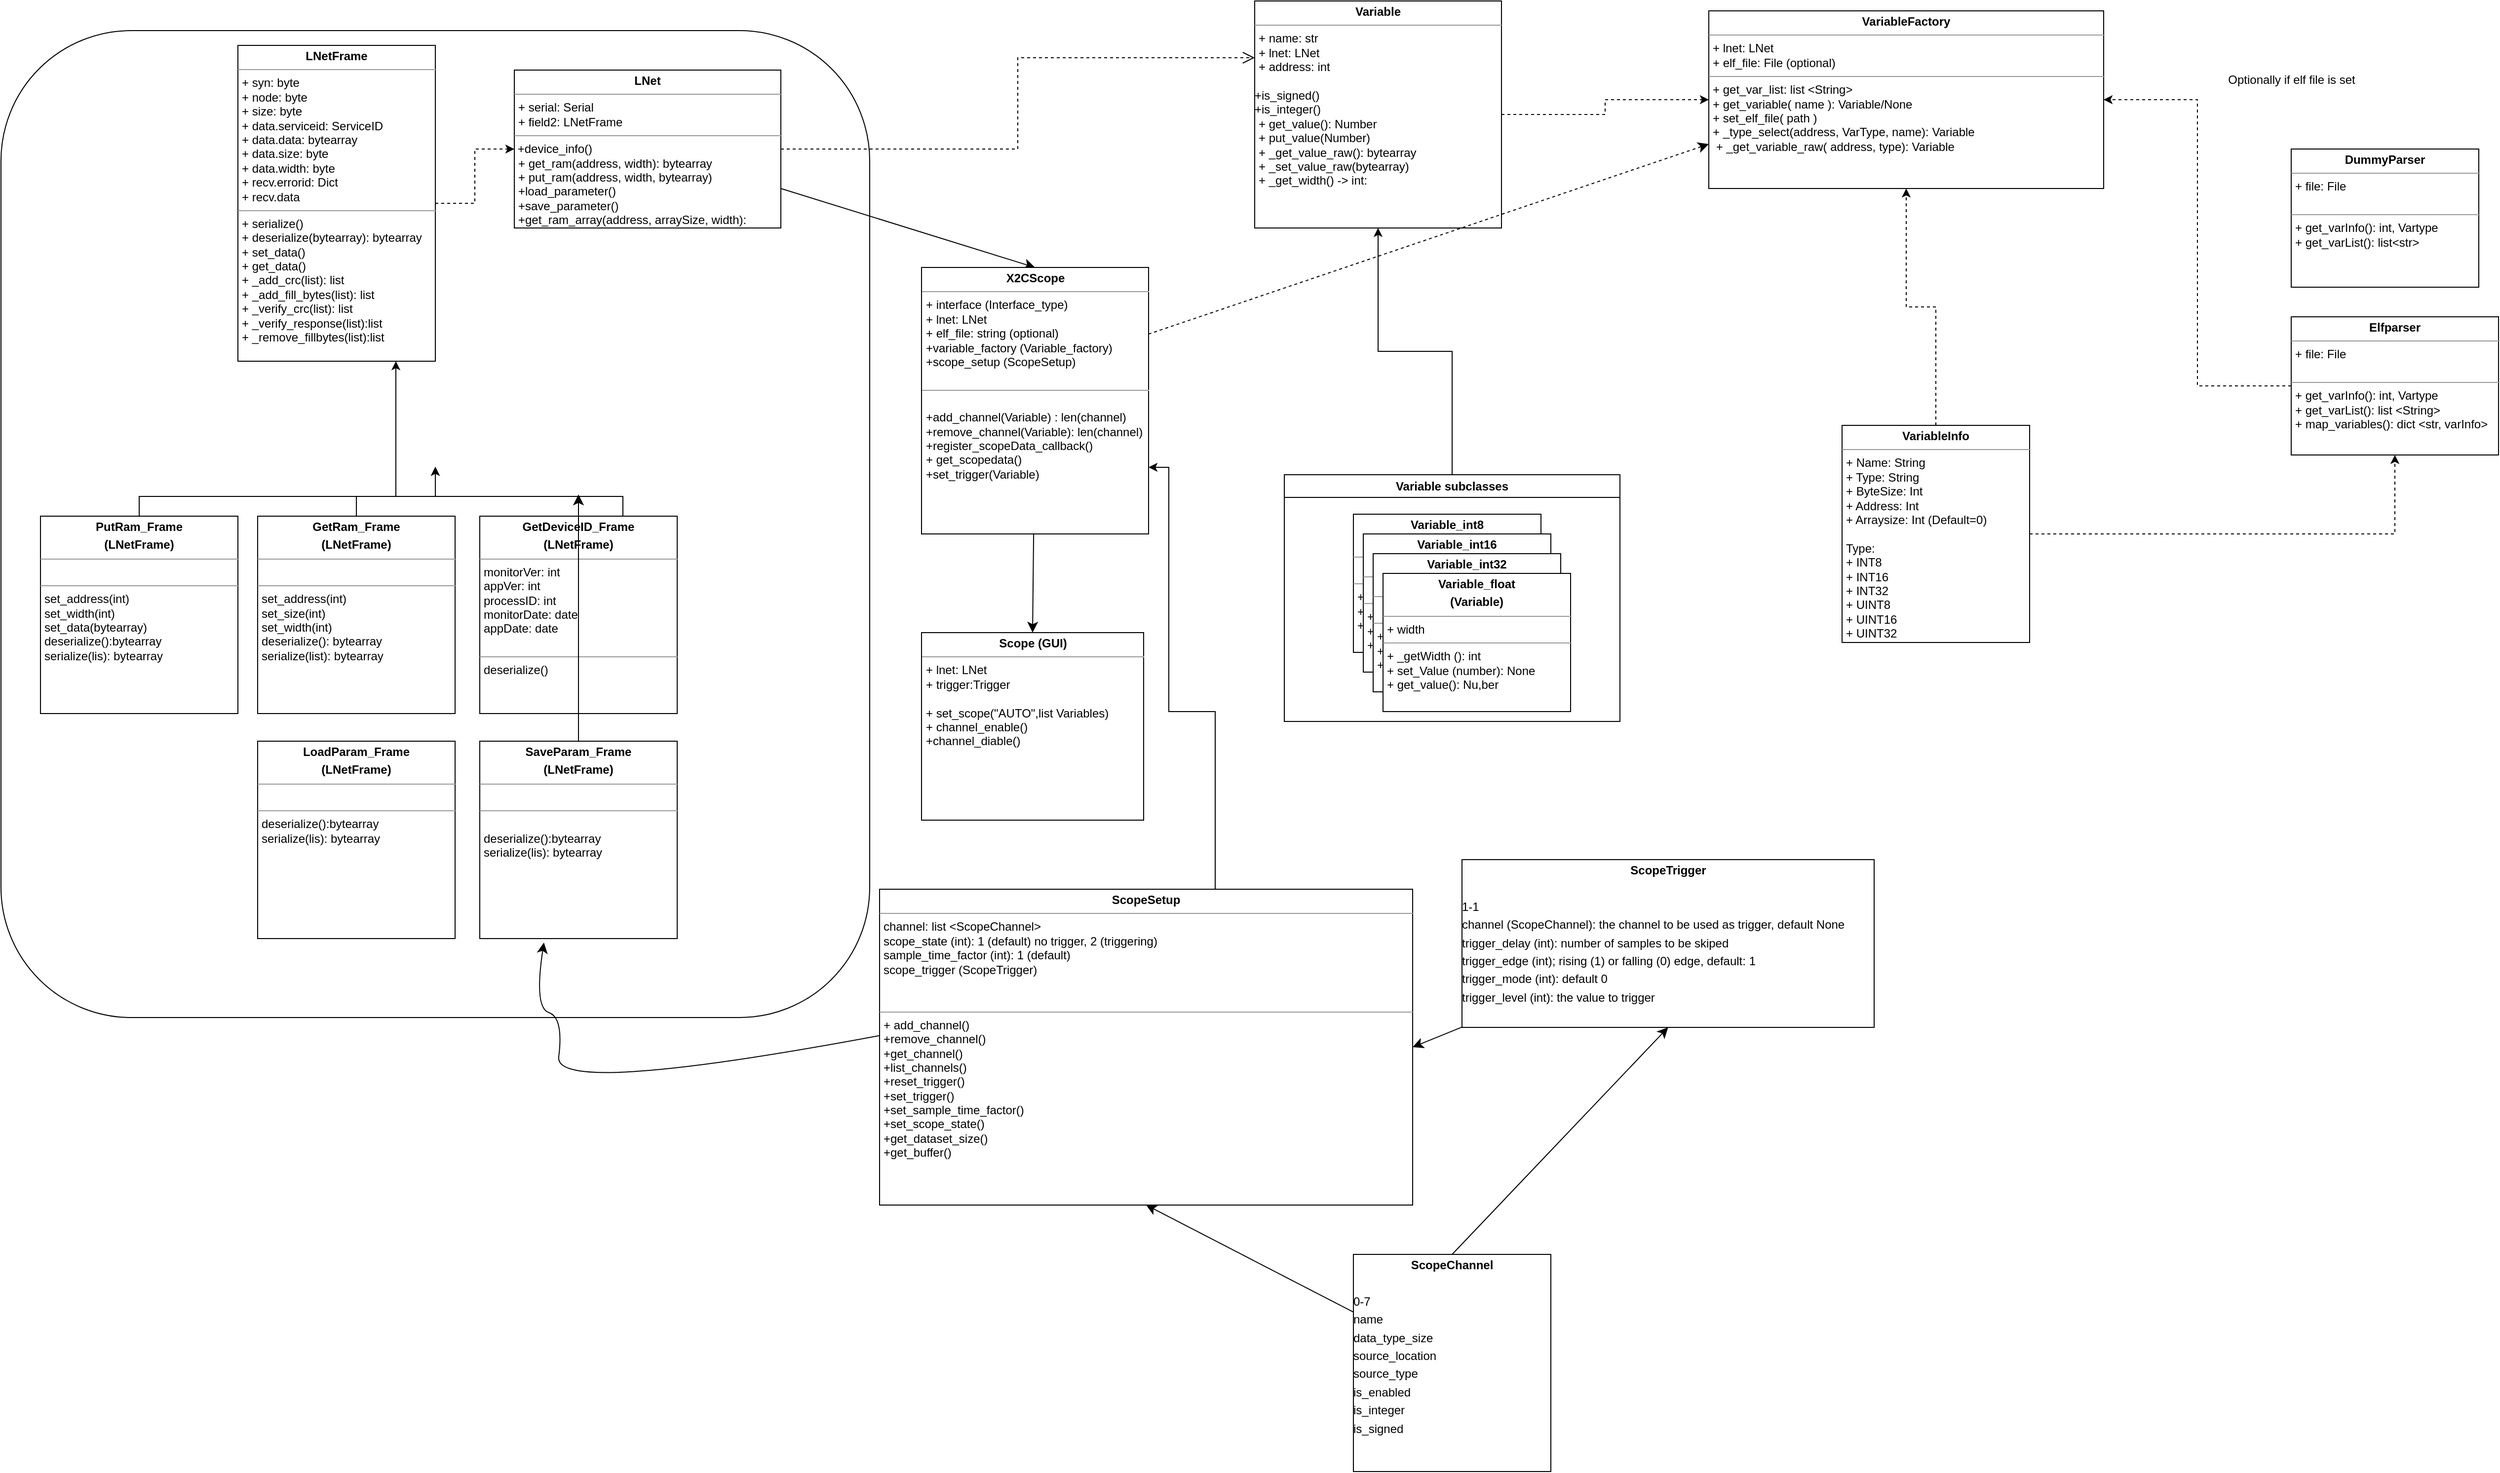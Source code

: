 <mxfile version="24.7.8">
  <diagram name="Page-1" id="c4acf3e9-155e-7222-9cf6-157b1a14988f">
    <mxGraphModel dx="2284" dy="1936" grid="1" gridSize="10" guides="1" tooltips="1" connect="1" arrows="1" fold="1" page="1" pageScale="1" pageWidth="850" pageHeight="1100" background="none" math="0" shadow="0">
      <root>
        <mxCell id="0" />
        <mxCell id="1" parent="0" />
        <mxCell id="2UFHaYtk20veGbVcBW_P-2" value="" style="rounded=1;whiteSpace=wrap;html=1;fontSize=16;" parent="1" vertex="1">
          <mxGeometry x="-830" y="-10" width="880" height="1000" as="geometry" />
        </mxCell>
        <mxCell id="5d2195bd80daf111-21" style="edgeStyle=orthogonalEdgeStyle;rounded=0;html=1;labelBackgroundColor=none;startFill=0;endArrow=open;endFill=0;endSize=10;fontFamily=Verdana;fontSize=10;dashed=1;entryX=0;entryY=0.25;entryDx=0;entryDy=0;" parent="1" source="5d2195bd80daf111-18" target="rmQaSs1svNkXaBs97oT7-1" edge="1">
          <mxGeometry relative="1" as="geometry">
            <mxPoint x="710" y="85.029" as="targetPoint" />
          </mxGeometry>
        </mxCell>
        <mxCell id="ZyNOtVNR19w-JwW_mnTG-8" style="edgeStyle=none;curved=1;rounded=0;orthogonalLoop=1;jettySize=auto;html=1;exitX=1;exitY=0.75;exitDx=0;exitDy=0;entryX=0.5;entryY=0;entryDx=0;entryDy=0;fontSize=12;startSize=8;endSize=8;" parent="1" source="5d2195bd80daf111-18" target="CU0fYkrN6agOxH3emV_m-4" edge="1">
          <mxGeometry relative="1" as="geometry" />
        </mxCell>
        <mxCell id="5d2195bd80daf111-18" value="&lt;p style=&quot;margin: 0px ; margin-top: 4px ; text-align: center&quot;&gt;&lt;b&gt;LNet&lt;/b&gt;&lt;/p&gt;&lt;hr size=&quot;1&quot;&gt;&lt;p style=&quot;margin: 0px ; margin-left: 4px&quot;&gt;+ serial: Serial&lt;br&gt;+ field2: LNetFrame&lt;/p&gt;&lt;hr size=&quot;1&quot;&gt;&amp;nbsp;+device_info()&lt;br&gt;&lt;p style=&quot;margin: 0px ; margin-left: 4px&quot;&gt;+ get_ram(address, width): bytearray&lt;/p&gt;&lt;p style=&quot;margin: 0px ; margin-left: 4px&quot;&gt;+ put_ram(address, width, bytearray)&lt;/p&gt;&lt;p style=&quot;margin: 0px ; margin-left: 4px&quot;&gt;+load_parameter()&lt;/p&gt;&lt;p style=&quot;margin: 0px ; margin-left: 4px&quot;&gt;+save_parameter()&lt;/p&gt;&lt;p style=&quot;margin: 0px ; margin-left: 4px&quot;&gt;+get_ram_array(address, arraySize, width):&lt;/p&gt;&lt;br&gt;&lt;p style=&quot;margin: 0px ; margin-left: 4px&quot;&gt;&lt;br&gt;&lt;/p&gt;" style="verticalAlign=top;align=left;overflow=fill;fontSize=12;fontFamily=Helvetica;html=1;rounded=0;shadow=0;comic=0;labelBackgroundColor=none;strokeWidth=1" parent="1" vertex="1">
          <mxGeometry x="-310" y="30" width="270" height="160" as="geometry" />
        </mxCell>
        <mxCell id="rmQaSs1svNkXaBs97oT7-15" style="edgeStyle=orthogonalEdgeStyle;rounded=0;orthogonalLoop=1;jettySize=auto;html=1;entryX=0.5;entryY=1;entryDx=0;entryDy=0;dashed=1;" parent="1" source="5d2195bd80daf111-19" target="rmQaSs1svNkXaBs97oT7-2" edge="1">
          <mxGeometry relative="1" as="geometry" />
        </mxCell>
        <mxCell id="ENo3XRacOcmJQOWtodRl-16" style="edgeStyle=orthogonalEdgeStyle;rounded=0;orthogonalLoop=1;jettySize=auto;html=1;dashed=1;" parent="1" source="5d2195bd80daf111-19" target="rmQaSs1svNkXaBs97oT7-10" edge="1">
          <mxGeometry relative="1" as="geometry" />
        </mxCell>
        <mxCell id="5d2195bd80daf111-19" value="&lt;p style=&quot;margin: 0px ; margin-top: 4px ; text-align: center&quot;&gt;&lt;b&gt;VariableInfo&lt;/b&gt;&lt;/p&gt;&lt;hr size=&quot;1&quot;&gt;&lt;p style=&quot;margin: 0px ; margin-left: 4px&quot;&gt;+ Name: String&lt;/p&gt;&lt;p style=&quot;margin: 0px ; margin-left: 4px&quot;&gt;+ Type: String&lt;/p&gt;&lt;p style=&quot;margin: 0px ; margin-left: 4px&quot;&gt;+ ByteSize: Int&lt;/p&gt;&lt;p style=&quot;margin: 0px ; margin-left: 4px&quot;&gt;+ Address: Int&lt;/p&gt;&lt;p style=&quot;margin: 0px ; margin-left: 4px&quot;&gt;+ Arraysize: Int (Default=0)&lt;/p&gt;&lt;p style=&quot;margin: 0px ; margin-left: 4px&quot;&gt;&lt;br&gt;&lt;/p&gt;&lt;p style=&quot;margin: 0px ; margin-left: 4px&quot;&gt;Type:&lt;/p&gt;&lt;p style=&quot;margin: 0px ; margin-left: 4px&quot;&gt;&lt;span style=&quot;background-color: initial;&quot;&gt;+ INT8&lt;/span&gt;&lt;/p&gt;&lt;p style=&quot;margin: 0px ; margin-left: 4px&quot;&gt;+ INT16&lt;/p&gt;&lt;p style=&quot;margin: 0px ; margin-left: 4px&quot;&gt;+ INT32&lt;/p&gt;&lt;p style=&quot;margin: 0px ; margin-left: 4px&quot;&gt;+ UINT8&lt;/p&gt;&lt;p style=&quot;margin: 0px ; margin-left: 4px&quot;&gt;+ UINT16&lt;/p&gt;&lt;p style=&quot;margin: 0px ; margin-left: 4px&quot;&gt;+ UINT32&lt;/p&gt;&lt;p style=&quot;margin: 0px ; margin-left: 4px&quot;&gt;+ FLOAT&amp;nbsp;&lt;/p&gt;&lt;p style=&quot;margin: 0px ; margin-left: 4px&quot;&gt;+ DOUBLE)&lt;/p&gt;" style="verticalAlign=top;align=left;overflow=fill;fontSize=12;fontFamily=Helvetica;html=1;rounded=0;shadow=0;comic=0;labelBackgroundColor=none;strokeWidth=1" parent="1" vertex="1">
          <mxGeometry x="1035" y="390" width="190" height="220" as="geometry" />
        </mxCell>
        <mxCell id="rmQaSs1svNkXaBs97oT7-12" style="edgeStyle=orthogonalEdgeStyle;rounded=0;orthogonalLoop=1;jettySize=auto;html=1;entryX=0;entryY=0.5;entryDx=0;entryDy=0;dashed=1;" parent="1" source="rmQaSs1svNkXaBs97oT7-1" target="rmQaSs1svNkXaBs97oT7-10" edge="1">
          <mxGeometry relative="1" as="geometry" />
        </mxCell>
        <mxCell id="rmQaSs1svNkXaBs97oT7-1" value="&lt;p style=&quot;margin: 0px ; margin-top: 4px ; text-align: center&quot;&gt;&lt;b&gt;Variable&lt;/b&gt;&lt;/p&gt;&lt;hr size=&quot;1&quot;&gt;&lt;p style=&quot;margin: 0px ; margin-left: 4px&quot;&gt;+ name: str&lt;br&gt;+ lnet: LNet&lt;/p&gt;&lt;p style=&quot;margin: 0px ; margin-left: 4px&quot;&gt;+ address: int&lt;/p&gt;&lt;br&gt;+is_signed()&lt;br&gt;+is_integer()&lt;br&gt;&lt;p style=&quot;margin: 0px ; margin-left: 4px&quot;&gt;+ get_value(): Number&lt;br&gt;+ put_value(Number)&lt;/p&gt;&lt;p style=&quot;margin: 0px ; margin-left: 4px&quot;&gt;&lt;span style=&quot;background-color: initial;&quot;&gt;+ _get_value_raw(): bytearray&lt;/span&gt;&lt;/p&gt;&lt;p style=&quot;margin: 0px ; margin-left: 4px&quot;&gt;&lt;span style=&quot;background-color: initial;&quot;&gt;+ _set_value_raw(bytearray)&lt;/span&gt;&lt;/p&gt;&lt;p style=&quot;margin: 0px ; margin-left: 4px&quot;&gt;&lt;span style=&quot;background-color: initial;&quot;&gt;+ _get_width() -&amp;gt; int:&lt;/span&gt;&lt;/p&gt;" style="verticalAlign=top;align=left;overflow=fill;fontSize=12;fontFamily=Helvetica;html=1;rounded=0;shadow=0;comic=0;labelBackgroundColor=none;strokeWidth=1" parent="1" vertex="1">
          <mxGeometry x="440" y="-40" width="250" height="230" as="geometry" />
        </mxCell>
        <mxCell id="rmQaSs1svNkXaBs97oT7-13" style="edgeStyle=orthogonalEdgeStyle;rounded=0;orthogonalLoop=1;jettySize=auto;html=1;entryX=1;entryY=0.5;entryDx=0;entryDy=0;dashed=1;" parent="1" source="rmQaSs1svNkXaBs97oT7-2" target="rmQaSs1svNkXaBs97oT7-10" edge="1">
          <mxGeometry relative="1" as="geometry" />
        </mxCell>
        <mxCell id="rmQaSs1svNkXaBs97oT7-2" value="&lt;p style=&quot;margin: 0px ; margin-top: 4px ; text-align: center&quot;&gt;&lt;b&gt;Elfparser&lt;/b&gt;&lt;/p&gt;&lt;hr size=&quot;1&quot;&gt;&lt;p style=&quot;margin: 0px ; margin-left: 4px&quot;&gt;+ file: File&lt;br&gt;&lt;br&gt;&lt;/p&gt;&lt;hr size=&quot;1&quot;&gt;&lt;p style=&quot;margin: 0px ; margin-left: 4px&quot;&gt;+ get_varInfo(): int, Vartype&lt;br&gt;&lt;/p&gt;&lt;p style=&quot;margin: 0px ; margin-left: 4px&quot;&gt;+ get_varList(): list &amp;lt;String&amp;gt;&lt;/p&gt;&lt;p style=&quot;margin: 0px ; margin-left: 4px&quot;&gt;+ map_variables(): dict &amp;lt;str, varInfo&amp;gt;&lt;/p&gt;" style="verticalAlign=top;align=left;overflow=fill;fontSize=12;fontFamily=Helvetica;html=1;rounded=0;shadow=0;comic=0;labelBackgroundColor=none;strokeWidth=1" parent="1" vertex="1">
          <mxGeometry x="1490" y="280" width="210" height="140" as="geometry" />
        </mxCell>
        <mxCell id="rmQaSs1svNkXaBs97oT7-10" value="&lt;p style=&quot;margin: 0px ; margin-top: 4px ; text-align: center&quot;&gt;&lt;b&gt;VariableFactory&lt;/b&gt;&lt;/p&gt;&lt;hr size=&quot;1&quot;&gt;&lt;p style=&quot;margin: 0px ; margin-left: 4px&quot;&gt;+ lnet: LNet&lt;br&gt;+ elf_file: File (optional)&lt;/p&gt;&lt;hr size=&quot;1&quot;&gt;&lt;p style=&quot;margin: 0px ; margin-left: 4px&quot;&gt;+ get_var_list: list &amp;lt;String&amp;gt;&lt;br&gt;+ get_variable( name ): Variable/None&lt;/p&gt;&lt;p style=&quot;margin: 0px ; margin-left: 4px&quot;&gt;+&amp;nbsp;set_elf_file( path )&lt;/p&gt;&lt;p style=&quot;margin: 0px ; margin-left: 4px&quot;&gt;+&amp;nbsp;_type_select(address, VarType, name): Variable&lt;/p&gt;&lt;p style=&quot;margin: 0px ; margin-left: 4px&quot;&gt;&amp;nbsp;+&amp;nbsp;&lt;span style=&quot;background-color: initial;&quot;&gt;_get_variable_raw( address, type): Variable&lt;/span&gt;&lt;/p&gt;&lt;p style=&quot;margin: 0px ; margin-left: 4px&quot;&gt;&lt;br&gt;&lt;/p&gt;" style="verticalAlign=top;align=left;overflow=fill;fontSize=12;fontFamily=Helvetica;html=1;rounded=0;shadow=0;comic=0;labelBackgroundColor=none;strokeWidth=1" parent="1" vertex="1">
          <mxGeometry x="900" y="-30" width="400" height="180" as="geometry" />
        </mxCell>
        <mxCell id="rmQaSs1svNkXaBs97oT7-14" value="Optionally if elf file is set" style="text;html=1;align=center;verticalAlign=middle;resizable=0;points=[];autosize=1;strokeColor=none;fillColor=none;" parent="1" vertex="1">
          <mxGeometry x="1420" y="30" width="140" height="20" as="geometry" />
        </mxCell>
        <mxCell id="rmQaSs1svNkXaBs97oT7-17" style="edgeStyle=orthogonalEdgeStyle;rounded=0;orthogonalLoop=1;jettySize=auto;html=1;dashed=1;" parent="1" source="rmQaSs1svNkXaBs97oT7-16" target="5d2195bd80daf111-18" edge="1">
          <mxGeometry relative="1" as="geometry" />
        </mxCell>
        <mxCell id="rmQaSs1svNkXaBs97oT7-16" value="&lt;p style=&quot;margin: 0px ; margin-top: 4px ; text-align: center&quot;&gt;&lt;b&gt;LNetFrame&lt;/b&gt;&lt;/p&gt;&lt;hr size=&quot;1&quot;&gt;&lt;p style=&quot;margin: 0px ; margin-left: 4px&quot;&gt;+ syn: byte&lt;br&gt;+ node: byte&lt;/p&gt;&lt;p style=&quot;margin: 0px ; margin-left: 4px&quot;&gt;+ size: byte&lt;/p&gt;&lt;p style=&quot;margin: 0px ; margin-left: 4px&quot;&gt;+ data.serviceid: ServiceID&lt;/p&gt;&lt;p style=&quot;margin: 0px ; margin-left: 4px&quot;&gt;+ data.data: bytearray&lt;/p&gt;&lt;p style=&quot;margin: 0px ; margin-left: 4px&quot;&gt;+ data.size: byte&lt;/p&gt;&lt;p style=&quot;margin: 0px ; margin-left: 4px&quot;&gt;+ data.width: byte&lt;/p&gt;&lt;p style=&quot;margin: 0px ; margin-left: 4px&quot;&gt;+ recv.errorid: Dict&lt;br&gt;&lt;/p&gt;&lt;p style=&quot;margin: 0px ; margin-left: 4px&quot;&gt;+ recv.data&lt;/p&gt;&lt;hr size=&quot;1&quot;&gt;&lt;p style=&quot;margin: 0px ; margin-left: 4px&quot;&gt;+&amp;nbsp;&lt;span&gt;serialize()&lt;/span&gt;&lt;/p&gt;&lt;p style=&quot;margin: 0px ; margin-left: 4px&quot;&gt;&lt;span&gt;+ deserialize(bytearray): bytearray&lt;/span&gt;&lt;/p&gt;&lt;p style=&quot;margin: 0px ; margin-left: 4px&quot;&gt;&lt;span&gt;+ set_data()&lt;/span&gt;&lt;/p&gt;&lt;p style=&quot;margin: 0px ; margin-left: 4px&quot;&gt;&lt;span&gt;+ get_data()&lt;/span&gt;&lt;/p&gt;&lt;p style=&quot;margin: 0px ; margin-left: 4px&quot;&gt;&lt;span&gt;+ _add_crc(list): list&lt;/span&gt;&lt;/p&gt;&lt;p style=&quot;margin: 0px ; margin-left: 4px&quot;&gt;&lt;span&gt;+ _add_fill_bytes(list): list&lt;/span&gt;&lt;/p&gt;&lt;p style=&quot;margin: 0px ; margin-left: 4px&quot;&gt;&lt;span&gt;+ _verify_crc(list): list&lt;/span&gt;&lt;/p&gt;&lt;p style=&quot;margin: 0px ; margin-left: 4px&quot;&gt;&lt;span&gt;+ _verify_response(list):list&lt;/span&gt;&lt;/p&gt;&lt;p style=&quot;margin: 0px ; margin-left: 4px&quot;&gt;&lt;span&gt;+ _remove_fillbytes(list):list&lt;/span&gt;&lt;/p&gt;&lt;p style=&quot;margin: 0px ; margin-left: 4px&quot;&gt;&lt;span&gt;&lt;br&gt;&lt;/span&gt;&lt;/p&gt;" style="verticalAlign=top;align=left;overflow=fill;fontSize=12;fontFamily=Helvetica;html=1;rounded=0;shadow=0;comic=0;labelBackgroundColor=none;strokeWidth=1" parent="1" vertex="1">
          <mxGeometry x="-590" y="5" width="200" height="320" as="geometry" />
        </mxCell>
        <mxCell id="rmQaSs1svNkXaBs97oT7-18" value="&lt;p style=&quot;margin: 0px ; margin-top: 4px ; text-align: center&quot;&gt;&lt;b&gt;Scope (GUI)&lt;/b&gt;&lt;/p&gt;&lt;hr size=&quot;1&quot;&gt;&lt;p style=&quot;margin: 0px ; margin-left: 4px&quot;&gt;+ lnet: LNet&lt;/p&gt;&lt;p style=&quot;margin: 0px ; margin-left: 4px&quot;&gt;+ trigger:Trigger&lt;/p&gt;&lt;p style=&quot;margin: 0px ; margin-left: 4px&quot;&gt;&lt;span style=&quot;background-color: initial;&quot;&gt;&lt;br&gt;&lt;/span&gt;&lt;/p&gt;&lt;p style=&quot;margin: 0px ; margin-left: 4px&quot;&gt;&lt;span style=&quot;background-color: initial;&quot;&gt;+ set_scope(&quot;AUTO&quot;,list Variables)&lt;/span&gt;&lt;/p&gt;&lt;p style=&quot;margin: 0px ; margin-left: 4px&quot;&gt;+ channel_enable()&lt;/p&gt;&lt;p style=&quot;margin: 0px ; margin-left: 4px&quot;&gt;+channel_diable()&lt;/p&gt;&lt;p style=&quot;margin: 0px ; margin-left: 4px&quot;&gt;&lt;br&gt;&lt;/p&gt;" style="verticalAlign=top;align=left;overflow=fill;fontSize=12;fontFamily=Helvetica;html=1;rounded=0;shadow=0;comic=0;labelBackgroundColor=none;strokeWidth=1" parent="1" vertex="1">
          <mxGeometry x="102.5" y="600" width="225" height="190" as="geometry" />
        </mxCell>
        <mxCell id="m-Kl4BxaAjM3F7xT-Es--1" style="edgeStyle=orthogonalEdgeStyle;rounded=0;orthogonalLoop=1;jettySize=auto;html=1;" parent="1" source="gPgBI-_pcHeLHEwhdHsp-1" edge="1">
          <mxGeometry relative="1" as="geometry">
            <Array as="points">
              <mxPoint x="-690" y="462" />
              <mxPoint x="-390" y="462" />
            </Array>
            <mxPoint x="-390" y="432" as="targetPoint" />
          </mxGeometry>
        </mxCell>
        <mxCell id="gPgBI-_pcHeLHEwhdHsp-1" value="&lt;p style=&quot;margin: 0px ; margin-top: 4px ; text-align: center&quot;&gt;&lt;b&gt;PutRam_Frame&lt;/b&gt;&lt;/p&gt;&lt;p style=&quot;margin: 0px ; margin-top: 4px ; text-align: center&quot;&gt;&lt;b&gt;(LNetFrame)&lt;/b&gt;&lt;/p&gt;&lt;hr size=&quot;1&quot;&gt;&lt;p style=&quot;margin: 0px ; margin-left: 4px&quot;&gt;&lt;br&gt;&lt;/p&gt;&lt;hr size=&quot;1&quot;&gt;&lt;p style=&quot;margin: 0px 0px 0px 4px&quot;&gt;set_address(int)&lt;/p&gt;&lt;p style=&quot;margin: 0px 0px 0px 4px&quot;&gt;set_width(int)&lt;/p&gt;&lt;p style=&quot;margin: 0px 0px 0px 4px&quot;&gt;set_data(bytearray)&lt;/p&gt;&lt;p style=&quot;margin: 0px 0px 0px 4px&quot;&gt;deserialize():bytearray&lt;/p&gt;&lt;p style=&quot;margin: 0px 0px 0px 4px&quot;&gt;serialize(lis): bytearray&lt;/p&gt;" style="verticalAlign=top;align=left;overflow=fill;fontSize=12;fontFamily=Helvetica;html=1;rounded=0;shadow=0;comic=0;labelBackgroundColor=none;strokeWidth=1" parent="1" vertex="1">
          <mxGeometry x="-790" y="482" width="200" height="200" as="geometry" />
        </mxCell>
        <mxCell id="m-Kl4BxaAjM3F7xT-Es--3" style="edgeStyle=orthogonalEdgeStyle;rounded=0;orthogonalLoop=1;jettySize=auto;html=1;entryX=0.5;entryY=1;entryDx=0;entryDy=0;" parent="1" source="gPgBI-_pcHeLHEwhdHsp-3" edge="1">
          <mxGeometry relative="1" as="geometry">
            <Array as="points">
              <mxPoint x="-470" y="462" />
              <mxPoint x="-390" y="462" />
            </Array>
            <mxPoint x="-390" y="432" as="targetPoint" />
          </mxGeometry>
        </mxCell>
        <mxCell id="gPgBI-_pcHeLHEwhdHsp-3" value="&lt;p style=&quot;margin: 0px ; margin-top: 4px ; text-align: center&quot;&gt;&lt;b&gt;GetRam_Frame&lt;/b&gt;&lt;/p&gt;&lt;p style=&quot;margin: 0px ; margin-top: 4px ; text-align: center&quot;&gt;&lt;b&gt;(LNetFrame)&lt;/b&gt;&lt;/p&gt;&lt;hr size=&quot;1&quot;&gt;&lt;p style=&quot;margin: 0px ; margin-left: 4px&quot;&gt;&lt;br&gt;&lt;/p&gt;&lt;hr size=&quot;1&quot;&gt;&lt;p style=&quot;margin: 0px ; margin-left: 4px&quot;&gt;set_address(int)&lt;/p&gt;&lt;p style=&quot;margin: 0px ; margin-left: 4px&quot;&gt;set_size(int)&lt;/p&gt;&lt;p style=&quot;margin: 0px ; margin-left: 4px&quot;&gt;set_width(int)&lt;/p&gt;&lt;p style=&quot;margin: 0px ; margin-left: 4px&quot;&gt;deserialize(): bytearray&lt;/p&gt;&lt;p style=&quot;margin: 0px ; margin-left: 4px&quot;&gt;serialize(list): bytearray&lt;/p&gt;" style="verticalAlign=top;align=left;overflow=fill;fontSize=12;fontFamily=Helvetica;html=1;rounded=0;shadow=0;comic=0;labelBackgroundColor=none;strokeWidth=1" parent="1" vertex="1">
          <mxGeometry x="-570" y="482" width="200" height="200" as="geometry" />
        </mxCell>
        <mxCell id="m-Kl4BxaAjM3F7xT-Es--4" style="edgeStyle=orthogonalEdgeStyle;rounded=0;orthogonalLoop=1;jettySize=auto;html=1;" parent="1" source="gPgBI-_pcHeLHEwhdHsp-4" target="rmQaSs1svNkXaBs97oT7-16" edge="1">
          <mxGeometry relative="1" as="geometry">
            <Array as="points">
              <mxPoint x="-200" y="462" />
              <mxPoint x="-430" y="462" />
            </Array>
            <mxPoint x="-390" y="432" as="targetPoint" />
          </mxGeometry>
        </mxCell>
        <mxCell id="gPgBI-_pcHeLHEwhdHsp-4" value="&lt;p style=&quot;margin: 0px ; margin-top: 4px ; text-align: center&quot;&gt;&lt;b&gt;GetDeviceID_Frame&lt;/b&gt;&lt;/p&gt;&lt;p style=&quot;margin: 0px ; margin-top: 4px ; text-align: center&quot;&gt;&lt;b&gt;(LNetFrame)&lt;/b&gt;&lt;/p&gt;&lt;hr size=&quot;1&quot;&gt;&lt;p style=&quot;margin: 0px ; margin-left: 4px&quot;&gt;monitorVer: int&lt;/p&gt;&lt;p style=&quot;margin: 0px ; margin-left: 4px&quot;&gt;appVer: int&lt;/p&gt;&lt;p style=&quot;margin: 0px ; margin-left: 4px&quot;&gt;processID: int&lt;/p&gt;&lt;p style=&quot;margin: 0px ; margin-left: 4px&quot;&gt;monitorDate: date&lt;/p&gt;&lt;p style=&quot;margin: 0px ; margin-left: 4px&quot;&gt;appDate: date&lt;/p&gt;&lt;p style=&quot;margin: 0px ; margin-left: 4px&quot;&gt;&lt;br&gt;&lt;/p&gt;&lt;hr size=&quot;1&quot;&gt;&lt;p style=&quot;margin: 0px ; margin-left: 4px&quot;&gt;deserialize()&lt;/p&gt;" style="verticalAlign=top;align=left;overflow=fill;fontSize=12;fontFamily=Helvetica;html=1;rounded=0;shadow=0;comic=0;labelBackgroundColor=none;strokeWidth=1" parent="1" vertex="1">
          <mxGeometry x="-345" y="482" width="200" height="200" as="geometry" />
        </mxCell>
        <mxCell id="gPgBI-_pcHeLHEwhdHsp-5" value="&lt;p style=&quot;margin: 0px ; margin-top: 4px ; text-align: center&quot;&gt;&lt;b&gt;LoadParam_Frame&lt;/b&gt;&lt;/p&gt;&lt;p style=&quot;margin: 0px ; margin-top: 4px ; text-align: center&quot;&gt;&lt;b&gt;(LNetFrame)&lt;/b&gt;&lt;/p&gt;&lt;hr size=&quot;1&quot;&gt;&lt;p style=&quot;margin: 0px ; margin-left: 4px&quot;&gt;&lt;br&gt;&lt;/p&gt;&lt;hr size=&quot;1&quot;&gt;&lt;p style=&quot;margin: 0px 0px 0px 4px;&quot;&gt;deserialize():bytearray&lt;/p&gt;&lt;p style=&quot;margin: 0px 0px 0px 4px;&quot;&gt;serialize(lis): bytearray&lt;/p&gt;" style="verticalAlign=top;align=left;overflow=fill;fontSize=12;fontFamily=Helvetica;html=1;rounded=0;shadow=0;comic=0;labelBackgroundColor=none;strokeWidth=1" parent="1" vertex="1">
          <mxGeometry x="-570" y="710" width="200" height="200" as="geometry" />
        </mxCell>
        <mxCell id="ENo3XRacOcmJQOWtodRl-15" style="edgeStyle=orthogonalEdgeStyle;rounded=0;orthogonalLoop=1;jettySize=auto;html=1;entryX=0.5;entryY=1;entryDx=0;entryDy=0;" parent="1" source="ENo3XRacOcmJQOWtodRl-10" target="rmQaSs1svNkXaBs97oT7-1" edge="1">
          <mxGeometry relative="1" as="geometry" />
        </mxCell>
        <mxCell id="ENo3XRacOcmJQOWtodRl-10" value="Variable subclasses" style="swimlane;whiteSpace=wrap;html=1;" parent="1" vertex="1">
          <mxGeometry x="470" y="440" width="340" height="250" as="geometry">
            <mxRectangle x="570" y="540" width="150" height="30" as="alternateBounds" />
          </mxGeometry>
        </mxCell>
        <mxCell id="ENo3XRacOcmJQOWtodRl-11" value="&lt;p style=&quot;margin: 0px ; margin-top: 4px ; text-align: center&quot;&gt;&lt;b&gt;Variable_int8&lt;/b&gt;&lt;/p&gt;&lt;p style=&quot;margin: 0px ; margin-top: 4px ; text-align: center&quot;&gt;&lt;b&gt;(Variable)&lt;/b&gt;&lt;/p&gt;&lt;hr size=&quot;1&quot;&gt;&lt;p style=&quot;margin: 0px ; margin-left: 4px&quot;&gt;&lt;br&gt;&lt;/p&gt;&lt;hr size=&quot;1&quot;&gt;&lt;p style=&quot;margin: 0px ; margin-left: 4px&quot;&gt;+&amp;nbsp;_getWidth&amp;nbsp;&lt;span style=&quot;background-color: initial;&quot;&gt;(): int&lt;/span&gt;&lt;/p&gt;&lt;p style=&quot;margin: 0px ; margin-left: 4px&quot;&gt;&lt;span style=&quot;background-color: initial;&quot;&gt;+ set_Value (number): None&lt;/span&gt;&lt;/p&gt;&lt;p style=&quot;margin: 0px ; margin-left: 4px&quot;&gt;&lt;span style=&quot;background-color: initial;&quot;&gt;+&amp;nbsp;&lt;/span&gt;get_value(): Nu,ber&lt;/p&gt;" style="verticalAlign=top;align=left;overflow=fill;fontSize=12;fontFamily=Helvetica;html=1;rounded=0;shadow=0;comic=0;labelBackgroundColor=none;strokeWidth=1" parent="ENo3XRacOcmJQOWtodRl-10" vertex="1">
          <mxGeometry x="70" y="40" width="190" height="140" as="geometry" />
        </mxCell>
        <mxCell id="ENo3XRacOcmJQOWtodRl-12" value="&lt;p style=&quot;margin: 0px ; margin-top: 4px ; text-align: center&quot;&gt;&lt;b&gt;Variable_int16&lt;/b&gt;&lt;/p&gt;&lt;p style=&quot;margin: 0px ; margin-top: 4px ; text-align: center&quot;&gt;&lt;b&gt;(Variable)&lt;/b&gt;&lt;/p&gt;&lt;hr size=&quot;1&quot;&gt;&lt;p style=&quot;margin: 0px ; margin-left: 4px&quot;&gt;&lt;br&gt;&lt;/p&gt;&lt;hr size=&quot;1&quot;&gt;&lt;p style=&quot;margin: 0px ; margin-left: 4px&quot;&gt;+&amp;nbsp;_getWidth&amp;nbsp;&lt;span style=&quot;background-color: initial;&quot;&gt;(): int&lt;/span&gt;&lt;/p&gt;&lt;p style=&quot;margin: 0px ; margin-left: 4px&quot;&gt;&lt;span style=&quot;background-color: initial;&quot;&gt;+ set_Value (number): None&lt;/span&gt;&lt;/p&gt;&lt;p style=&quot;margin: 0px ; margin-left: 4px&quot;&gt;&lt;span style=&quot;background-color: initial;&quot;&gt;+&amp;nbsp;&lt;/span&gt;get_value(): Nu,ber&lt;/p&gt;" style="verticalAlign=top;align=left;overflow=fill;fontSize=12;fontFamily=Helvetica;html=1;rounded=0;shadow=0;comic=0;labelBackgroundColor=none;strokeWidth=1" parent="ENo3XRacOcmJQOWtodRl-10" vertex="1">
          <mxGeometry x="80" y="60" width="190" height="140" as="geometry" />
        </mxCell>
        <mxCell id="ENo3XRacOcmJQOWtodRl-13" value="&lt;p style=&quot;margin: 0px ; margin-top: 4px ; text-align: center&quot;&gt;&lt;b&gt;Variable_int32&lt;/b&gt;&lt;/p&gt;&lt;p style=&quot;margin: 0px ; margin-top: 4px ; text-align: center&quot;&gt;&lt;b&gt;(Variable)&lt;/b&gt;&lt;/p&gt;&lt;hr size=&quot;1&quot;&gt;&lt;p style=&quot;margin: 0px ; margin-left: 4px&quot;&gt;&lt;br&gt;&lt;/p&gt;&lt;hr size=&quot;1&quot;&gt;&lt;p style=&quot;margin: 0px ; margin-left: 4px&quot;&gt;+&amp;nbsp;_getWidth&amp;nbsp;&lt;span style=&quot;background-color: initial;&quot;&gt;(): int&lt;/span&gt;&lt;/p&gt;&lt;p style=&quot;margin: 0px ; margin-left: 4px&quot;&gt;&lt;span style=&quot;background-color: initial;&quot;&gt;+ set_Value (number): None&lt;/span&gt;&lt;/p&gt;&lt;p style=&quot;margin: 0px ; margin-left: 4px&quot;&gt;&lt;span style=&quot;background-color: initial;&quot;&gt;+&amp;nbsp;&lt;/span&gt;get_value(): Nu,ber&lt;/p&gt;" style="verticalAlign=top;align=left;overflow=fill;fontSize=12;fontFamily=Helvetica;html=1;rounded=0;shadow=0;comic=0;labelBackgroundColor=none;strokeWidth=1" parent="ENo3XRacOcmJQOWtodRl-10" vertex="1">
          <mxGeometry x="90" y="80" width="190" height="140" as="geometry" />
        </mxCell>
        <mxCell id="ENo3XRacOcmJQOWtodRl-14" value="&lt;p style=&quot;margin: 0px ; margin-top: 4px ; text-align: center&quot;&gt;&lt;b&gt;Variable_float&lt;/b&gt;&lt;/p&gt;&lt;p style=&quot;margin: 0px ; margin-top: 4px ; text-align: center&quot;&gt;&lt;b&gt;(Variable)&lt;/b&gt;&lt;/p&gt;&lt;hr size=&quot;1&quot;&gt;&lt;p style=&quot;margin: 0px ; margin-left: 4px&quot;&gt;+ width&lt;/p&gt;&lt;hr size=&quot;1&quot;&gt;&lt;p style=&quot;margin: 0px ; margin-left: 4px&quot;&gt;+&amp;nbsp;_getWidth&amp;nbsp;&lt;span style=&quot;background-color: initial;&quot;&gt;(): int&lt;/span&gt;&lt;/p&gt;&lt;p style=&quot;margin: 0px ; margin-left: 4px&quot;&gt;&lt;span style=&quot;background-color: initial;&quot;&gt;+ set_Value (number): None&lt;/span&gt;&lt;/p&gt;&lt;p style=&quot;margin: 0px ; margin-left: 4px&quot;&gt;&lt;span style=&quot;background-color: initial;&quot;&gt;+&amp;nbsp;&lt;/span&gt;get_value(): Nu,ber&lt;/p&gt;" style="verticalAlign=top;align=left;overflow=fill;fontSize=12;fontFamily=Helvetica;html=1;rounded=0;shadow=0;comic=0;labelBackgroundColor=none;strokeWidth=1" parent="ENo3XRacOcmJQOWtodRl-10" vertex="1">
          <mxGeometry x="100" y="100" width="190" height="140" as="geometry" />
        </mxCell>
        <mxCell id="CU0fYkrN6agOxH3emV_m-11" style="edgeStyle=none;curved=1;rounded=0;orthogonalLoop=1;jettySize=auto;html=1;fontSize=12;startSize=8;endSize=8;" parent="1" edge="1">
          <mxGeometry relative="1" as="geometry">
            <mxPoint x="-245" y="460" as="targetPoint" />
            <mxPoint x="-245" y="710" as="sourcePoint" />
          </mxGeometry>
        </mxCell>
        <mxCell id="CU0fYkrN6agOxH3emV_m-3" style="edgeStyle=none;curved=1;rounded=0;orthogonalLoop=1;jettySize=auto;html=1;exitX=0.5;exitY=0;exitDx=0;exitDy=0;fontSize=12;startSize=8;endSize=8;" parent="1" edge="1">
          <mxGeometry relative="1" as="geometry">
            <mxPoint x="-625" y="260" as="sourcePoint" />
            <mxPoint x="-625" y="260" as="targetPoint" />
          </mxGeometry>
        </mxCell>
        <mxCell id="ZyNOtVNR19w-JwW_mnTG-7" style="edgeStyle=none;curved=1;rounded=0;orthogonalLoop=1;jettySize=auto;html=1;entryX=0.5;entryY=0;entryDx=0;entryDy=0;fontSize=12;startSize=8;endSize=8;" parent="1" source="CU0fYkrN6agOxH3emV_m-4" target="rmQaSs1svNkXaBs97oT7-18" edge="1">
          <mxGeometry relative="1" as="geometry" />
        </mxCell>
        <mxCell id="CU0fYkrN6agOxH3emV_m-4" value="&lt;p style=&quot;margin: 0px ; margin-top: 4px ; text-align: center&quot;&gt;&lt;b&gt;X2CScope&lt;/b&gt;&lt;/p&gt;&lt;hr size=&quot;1&quot;&gt;&lt;p style=&quot;margin: 0px ; margin-left: 4px&quot;&gt;+ interface (Interface_type)&lt;/p&gt;&lt;p style=&quot;margin: 0px ; margin-left: 4px&quot;&gt;+ lnet: LNet&lt;/p&gt;&lt;p style=&quot;margin: 0px ; margin-left: 4px&quot;&gt;+ elf_file: string (optional)&lt;/p&gt;&lt;p style=&quot;margin: 0px ; margin-left: 4px&quot;&gt;+variable_factory (Variable_factory)&lt;/p&gt;&lt;p style=&quot;margin: 0px ; margin-left: 4px&quot;&gt;+scope_setup (ScopeSetup)&lt;/p&gt;&lt;br&gt;&lt;hr size=&quot;1&quot;&gt;&lt;p style=&quot;margin: 0px ; margin-left: 4px&quot;&gt;&lt;br&gt;&lt;/p&gt;&lt;p style=&quot;margin: 0px ; margin-left: 4px&quot;&gt;+add_channel(Variable) : len(channel)&lt;/p&gt;&lt;p style=&quot;margin: 0px ; margin-left: 4px&quot;&gt;+remove_channel(Variable): len(channel)&lt;/p&gt;&lt;p style=&quot;margin: 0px ; margin-left: 4px&quot;&gt;&lt;span style=&quot;background-color: initial;&quot;&gt;+register_scopeData_callback()&lt;/span&gt;&lt;br&gt;&lt;/p&gt;&lt;p style=&quot;margin: 0px ; margin-left: 4px&quot;&gt;+ get_scopedata()&lt;/p&gt;&lt;p style=&quot;margin: 0px ; margin-left: 4px&quot;&gt;+set_trigger(Variable)&lt;/p&gt;" style="verticalAlign=top;align=left;overflow=fill;fontSize=12;fontFamily=Helvetica;html=1;rounded=0;shadow=0;comic=0;labelBackgroundColor=none;strokeWidth=1" parent="1" vertex="1">
          <mxGeometry x="102.5" y="230" width="230" height="270" as="geometry" />
        </mxCell>
        <mxCell id="CU0fYkrN6agOxH3emV_m-10" style="edgeStyle=none;curved=1;rounded=0;orthogonalLoop=1;jettySize=auto;html=1;fontSize=12;startSize=8;endSize=8;exitX=0.002;exitY=0.463;exitDx=0;exitDy=0;exitPerimeter=0;" parent="1" edge="1" source="CU0fYkrN6agOxH3emV_m-7">
          <mxGeometry relative="1" as="geometry">
            <mxPoint x="-280" y="914" as="targetPoint" />
            <mxPoint x="-272.353" y="1080" as="sourcePoint" />
            <Array as="points">
              <mxPoint x="-270" y="1070" />
              <mxPoint x="-260" y="990" />
              <mxPoint x="-290" y="980" />
            </Array>
          </mxGeometry>
        </mxCell>
        <mxCell id="QYoMrW0VA78QVskmz-aJ-1" style="edgeStyle=orthogonalEdgeStyle;rounded=0;orthogonalLoop=1;jettySize=auto;html=1;entryX=1;entryY=0.75;entryDx=0;entryDy=0;" edge="1" parent="1" source="CU0fYkrN6agOxH3emV_m-7" target="CU0fYkrN6agOxH3emV_m-4">
          <mxGeometry relative="1" as="geometry">
            <Array as="points">
              <mxPoint x="400" y="680" />
              <mxPoint x="353" y="680" />
              <mxPoint x="353" y="433" />
            </Array>
          </mxGeometry>
        </mxCell>
        <mxCell id="CU0fYkrN6agOxH3emV_m-7" value="&lt;p style=&quot;margin: 0px ; margin-top: 4px ; text-align: center&quot;&gt;&lt;b&gt;ScopeSetup&lt;/b&gt;&lt;/p&gt;&lt;hr size=&quot;1&quot;&gt;&lt;p style=&quot;margin: 0px 0px 0px 4px;&quot;&gt;&lt;span style=&quot;background-color: initial;&quot;&gt;channel: list &amp;lt;ScopeChannel&amp;gt;&lt;/span&gt;&lt;br&gt;&lt;/p&gt;&lt;p style=&quot;margin: 0px 0px 0px 4px;&quot;&gt;&lt;span style=&quot;background-color: initial;&quot;&gt;scope_state (int): 1 (default) no trigger, 2 (triggering)&lt;/span&gt;&lt;br&gt;&lt;/p&gt;&lt;p style=&quot;margin: 0px 0px 0px 4px;&quot;&gt;sample_time_factor (int): 1 (default)&lt;/p&gt;&lt;p style=&quot;margin: 0px 0px 0px 4px;&quot;&gt;scope_trigger (ScopeTrigger)&lt;/p&gt;&lt;p style=&quot;margin: 0px 0px 0px 4px;&quot;&gt;&lt;br&gt;&lt;/p&gt;&lt;p style=&quot;margin: 0px 0px 0px 4px;&quot;&gt;&lt;br&gt;&lt;/p&gt;&lt;hr size=&quot;1&quot;&gt;&lt;p style=&quot;margin: 0px ; margin-left: 4px&quot;&gt;+ add_channel()&lt;/p&gt;&lt;p style=&quot;margin: 0px ; margin-left: 4px&quot;&gt;+remove_channel()&lt;/p&gt;&lt;p style=&quot;margin: 0px ; margin-left: 4px&quot;&gt;+get_channel()&lt;/p&gt;&lt;p style=&quot;margin: 0px ; margin-left: 4px&quot;&gt;+list_channels()&lt;/p&gt;&lt;p style=&quot;margin: 0px ; margin-left: 4px&quot;&gt;+reset_trigger()&lt;/p&gt;&lt;p style=&quot;margin: 0px ; margin-left: 4px&quot;&gt;+set_trigger()&lt;/p&gt;&lt;p style=&quot;margin: 0px ; margin-left: 4px&quot;&gt;+set_sample_time_factor()&lt;/p&gt;&lt;p style=&quot;margin: 0px ; margin-left: 4px&quot;&gt;+set_scope_state()&lt;/p&gt;&lt;p style=&quot;margin: 0px ; margin-left: 4px&quot;&gt;+get_dataset_size()&lt;/p&gt;&lt;p style=&quot;margin: 0px ; margin-left: 4px&quot;&gt;+get_buffer()&lt;/p&gt;&lt;p style=&quot;margin: 0px ; margin-left: 4px&quot;&gt;&lt;br&gt;&lt;/p&gt;&lt;p style=&quot;margin: 0px ; margin-left: 4px&quot;&gt;&lt;br&gt;&lt;/p&gt;" style="verticalAlign=top;align=left;overflow=fill;fontSize=12;fontFamily=Helvetica;html=1;rounded=0;shadow=0;comic=0;labelBackgroundColor=none;strokeWidth=1" parent="1" vertex="1">
          <mxGeometry x="60" y="860" width="540" height="320" as="geometry" />
        </mxCell>
        <mxCell id="CU0fYkrN6agOxH3emV_m-12" value="&lt;p style=&quot;margin: 0px ; margin-top: 4px ; text-align: center&quot;&gt;&lt;b&gt;SaveParam_Frame&lt;/b&gt;&lt;/p&gt;&lt;p style=&quot;margin: 0px ; margin-top: 4px ; text-align: center&quot;&gt;&lt;b&gt;(LNetFrame)&lt;/b&gt;&lt;/p&gt;&lt;hr size=&quot;1&quot;&gt;&lt;p style=&quot;margin: 0px ; margin-left: 4px&quot;&gt;&lt;br&gt;&lt;/p&gt;&lt;hr size=&quot;1&quot;&gt;&lt;br&gt;&lt;p style=&quot;margin: 0px 0px 0px 4px;&quot;&gt;deserialize():bytearray&lt;/p&gt;&lt;p style=&quot;margin: 0px 0px 0px 4px;&quot;&gt;serialize(lis): bytearray&lt;/p&gt;" style="verticalAlign=top;align=left;overflow=fill;fontSize=12;fontFamily=Helvetica;html=1;rounded=0;shadow=0;comic=0;labelBackgroundColor=none;strokeWidth=1" parent="1" vertex="1">
          <mxGeometry x="-345" y="710" width="200" height="200" as="geometry" />
        </mxCell>
        <mxCell id="ZyNOtVNR19w-JwW_mnTG-4" style="edgeStyle=none;curved=1;rounded=0;orthogonalLoop=1;jettySize=auto;html=1;fontSize=12;startSize=8;endSize=8;entryX=0.5;entryY=1;entryDx=0;entryDy=0;" parent="1" source="ZyNOtVNR19w-JwW_mnTG-1" edge="1" target="CU0fYkrN6agOxH3emV_m-7">
          <mxGeometry relative="1" as="geometry">
            <mxPoint x="-20" y="1240" as="targetPoint" />
          </mxGeometry>
        </mxCell>
        <mxCell id="CbDF-QKyInWnzRh1VolP-1" style="edgeStyle=none;curved=1;rounded=0;orthogonalLoop=1;jettySize=auto;html=1;fontSize=12;startSize=8;endSize=8;entryX=0.5;entryY=1;entryDx=0;entryDy=0;exitX=0.5;exitY=0;exitDx=0;exitDy=0;" parent="1" source="ZyNOtVNR19w-JwW_mnTG-1" target="ZyNOtVNR19w-JwW_mnTG-2" edge="1">
          <mxGeometry relative="1" as="geometry">
            <mxPoint x="420" y="1370" as="sourcePoint" />
            <mxPoint x="750" y="1480" as="targetPoint" />
          </mxGeometry>
        </mxCell>
        <mxCell id="ZyNOtVNR19w-JwW_mnTG-1" value="&lt;p style=&quot;text-align: center; margin: 4px 0px 0px;&quot;&gt;&lt;b&gt;ScopeChannel&lt;/b&gt;&lt;/p&gt;&lt;p style=&quot;text-align: center; margin: 4px 0px 0px;&quot;&gt;&lt;b&gt;&lt;br&gt;&lt;/b&gt;&lt;/p&gt;&lt;p style=&quot;margin: 4px 0px 0px;&quot;&gt;&lt;span style=&quot;background-color: initial;&quot;&gt;0-7&lt;/span&gt;&lt;/p&gt;&lt;p style=&quot;margin: 4px 0px 0px;&quot;&gt;&lt;span style=&quot;background-color: initial;&quot;&gt;name&lt;/span&gt;&lt;br&gt;&lt;/p&gt;&lt;p style=&quot;margin: 4px 0px 0px;&quot;&gt;data_type_size&lt;/p&gt;&lt;p style=&quot;margin: 4px 0px 0px;&quot;&gt;&lt;span style=&quot;background-color: initial;&quot;&gt;source_location&lt;/span&gt;&lt;br&gt;&lt;/p&gt;&lt;p style=&quot;margin: 4px 0px 0px;&quot;&gt;source_type&lt;/p&gt;&lt;p style=&quot;margin: 4px 0px 0px;&quot;&gt;&lt;span style=&quot;background-color: initial;&quot;&gt;is_enabled&lt;/span&gt;&lt;br&gt;&lt;/p&gt;&lt;p style=&quot;margin: 4px 0px 0px;&quot;&gt;is_integer&lt;/p&gt;&lt;p style=&quot;margin: 4px 0px 0px;&quot;&gt;is_signed&lt;/p&gt;&lt;p style=&quot;margin: 4px 0px 0px;&quot;&gt;&lt;br&gt;&lt;/p&gt;" style="verticalAlign=top;align=left;overflow=fill;fontSize=12;fontFamily=Helvetica;html=1;rounded=0;shadow=0;comic=0;labelBackgroundColor=none;strokeWidth=1" parent="1" vertex="1">
          <mxGeometry x="540" y="1230" width="200" height="220" as="geometry" />
        </mxCell>
        <mxCell id="ZyNOtVNR19w-JwW_mnTG-3" style="edgeStyle=none;curved=1;rounded=0;orthogonalLoop=1;jettySize=auto;html=1;entryX=1;entryY=0.5;entryDx=0;entryDy=0;fontSize=12;startSize=8;endSize=8;" parent="1" source="ZyNOtVNR19w-JwW_mnTG-2" target="CU0fYkrN6agOxH3emV_m-7" edge="1">
          <mxGeometry relative="1" as="geometry" />
        </mxCell>
        <mxCell id="ZyNOtVNR19w-JwW_mnTG-2" value="&lt;p style=&quot;margin: 0px ; margin-top: 4px ; text-align: center&quot;&gt;&lt;b&gt;ScopeTrigger&lt;/b&gt;&lt;/p&gt;&lt;p style=&quot;margin: 0px ; margin-top: 4px ; text-align: center&quot;&gt;&lt;b&gt;&lt;br&gt;&lt;/b&gt;&lt;/p&gt;&lt;p style=&quot;margin: 4px 0px 0px;&quot;&gt;1-1&lt;/p&gt;&lt;p style=&quot;margin: 4px 0px 0px;&quot;&gt;channel (ScopeChannel): the channel to be used as trigger, default None&lt;/p&gt;&lt;p style=&quot;margin: 4px 0px 0px;&quot;&gt;trigger_delay (int): number of samples to be skiped&lt;/p&gt;&lt;p style=&quot;margin: 4px 0px 0px;&quot;&gt;trigger_edge (int); rising (1) or falling (0) edge, default: 1&lt;/p&gt;&lt;p style=&quot;margin: 4px 0px 0px;&quot;&gt;trigger_mode (int): default 0&lt;/p&gt;&lt;p style=&quot;margin: 4px 0px 0px;&quot;&gt;trigger_level (int): the value to trigger&lt;/p&gt;&lt;p style=&quot;margin: 4px 0px 0px;&quot;&gt;&lt;br&gt;&lt;/p&gt;" style="verticalAlign=top;align=left;overflow=fill;fontSize=12;fontFamily=Helvetica;html=1;rounded=0;shadow=0;comic=0;labelBackgroundColor=none;strokeWidth=1" parent="1" vertex="1">
          <mxGeometry x="650" y="830" width="417.5" height="170" as="geometry" />
        </mxCell>
        <mxCell id="ZyNOtVNR19w-JwW_mnTG-10" style="edgeStyle=none;curved=1;rounded=0;orthogonalLoop=1;jettySize=auto;html=1;exitX=1;exitY=0.25;exitDx=0;exitDy=0;entryX=0;entryY=0.75;entryDx=0;entryDy=0;fontSize=12;startSize=8;endSize=8;dashed=1;" parent="1" source="CU0fYkrN6agOxH3emV_m-4" target="rmQaSs1svNkXaBs97oT7-10" edge="1">
          <mxGeometry relative="1" as="geometry" />
        </mxCell>
        <mxCell id="QYoMrW0VA78QVskmz-aJ-2" value="&lt;p style=&quot;margin: 0px ; margin-top: 4px ; text-align: center&quot;&gt;&lt;b&gt;DummyParser&lt;/b&gt;&lt;/p&gt;&lt;hr size=&quot;1&quot;&gt;&lt;p style=&quot;margin: 0px ; margin-left: 4px&quot;&gt;+ file: File&lt;br&gt;&lt;br&gt;&lt;/p&gt;&lt;hr size=&quot;1&quot;&gt;&lt;p style=&quot;margin: 0px ; margin-left: 4px&quot;&gt;+ get_varInfo(): int, Vartype&lt;br&gt;&lt;/p&gt;&lt;p style=&quot;margin: 0px ; margin-left: 4px&quot;&gt;+ get_varList(): list&amp;lt;str&amp;gt;&lt;/p&gt;" style="verticalAlign=top;align=left;overflow=fill;fontSize=12;fontFamily=Helvetica;html=1;rounded=0;shadow=0;comic=0;labelBackgroundColor=none;strokeWidth=1" vertex="1" parent="1">
          <mxGeometry x="1490" y="110" width="190" height="140" as="geometry" />
        </mxCell>
      </root>
    </mxGraphModel>
  </diagram>
</mxfile>
